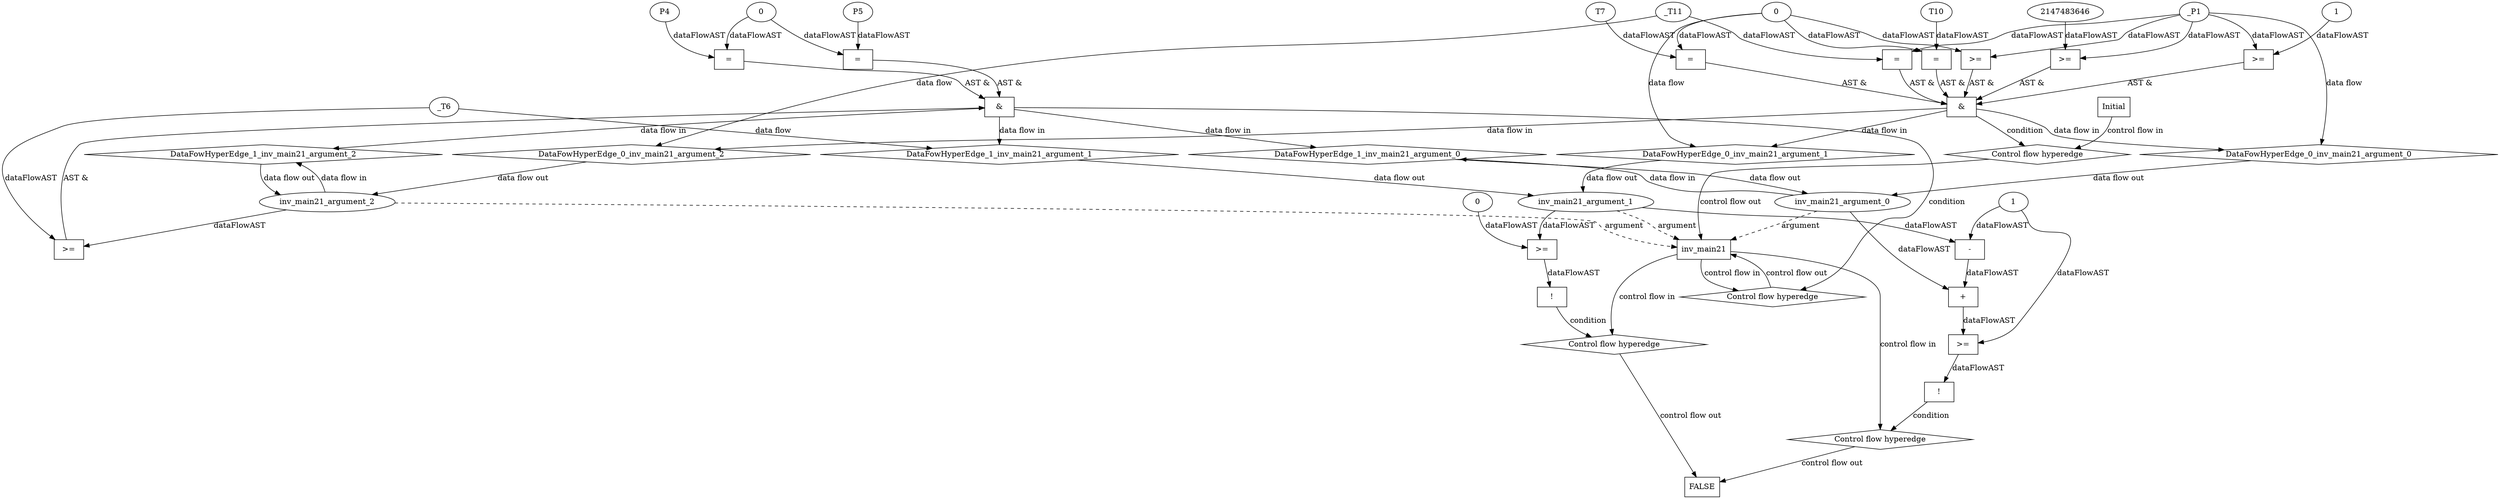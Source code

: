 digraph dag {
"inv_main21" [label="inv_main21" nodeName="inv_main21" class=cfn  shape="rect"];
FALSE [label="FALSE" nodeName=FALSE class=cfn  shape="rect"];
Initial [label="Initial" nodeName=Initial class=cfn  shape="rect"];
ControlFowHyperEdge_0 [label="Control flow hyperedge" nodeName=ControlFowHyperEdge_0 class=controlFlowHyperEdge shape="diamond"];
"Initial" -> ControlFowHyperEdge_0 [label="control flow in"]
ControlFowHyperEdge_0 -> "inv_main21" [label="control flow out"]
ControlFowHyperEdge_1 [label="Control flow hyperedge" nodeName=ControlFowHyperEdge_1 class=controlFlowHyperEdge shape="diamond"];
"inv_main21" -> ControlFowHyperEdge_1 [label="control flow in"]
ControlFowHyperEdge_1 -> "inv_main21" [label="control flow out"]
ControlFowHyperEdge_2 [label="Control flow hyperedge" nodeName=ControlFowHyperEdge_2 class=controlFlowHyperEdge shape="diamond"];
"inv_main21" -> ControlFowHyperEdge_2 [label="control flow in"]
ControlFowHyperEdge_2 -> "FALSE" [label="control flow out"]
ControlFowHyperEdge_3 [label="Control flow hyperedge" nodeName=ControlFowHyperEdge_3 class=controlFlowHyperEdge shape="diamond"];
"inv_main21" -> ControlFowHyperEdge_3 [label="control flow in"]
ControlFowHyperEdge_3 -> "FALSE" [label="control flow out"]
"inv_main21_argument_0" [label="inv_main21_argument_0" nodeName=argument0 class=argument  head="inv_main21" shape="oval"];
"inv_main21_argument_0" -> "inv_main21"[label="argument" style="dashed"]
"inv_main21_argument_1" [label="inv_main21_argument_1" nodeName=argument1 class=argument  head="inv_main21" shape="oval"];
"inv_main21_argument_1" -> "inv_main21"[label="argument" style="dashed"]
"inv_main21_argument_2" [label="inv_main21_argument_2" nodeName=argument2 class=argument  head="inv_main21" shape="oval"];
"inv_main21_argument_2" -> "inv_main21"[label="argument" style="dashed"]

"xxxinv_main21___Initial_0xxx_and" [label="&" nodeName="xxxinv_main21___Initial_0xxx_and" class=Operator shape="rect"];
"xxxinv_main21___Initial_0xxxguard_0_node_0" [label="=" nodeName="xxxinv_main21___Initial_0xxxguard_0_node_0" class=Operator  shape="rect"];
"xxxinv_main21___Initial_0xxxguard_0_node_1" [label="T7" nodeName="xxxinv_main21___Initial_0xxxguard_0_node_1" class=Constant ];
"xxxinv_main21___Initial_0xxxguard_0_node_1" -> "xxxinv_main21___Initial_0xxxguard_0_node_0"[label="dataFlowAST"]
"xxxinv_main21___Initial_0xxxdataFlow1_node_0" -> "xxxinv_main21___Initial_0xxxguard_0_node_0"[label="dataFlowAST"]

"xxxinv_main21___Initial_0xxxguard_0_node_0" -> "xxxinv_main21___Initial_0xxx_and" [label="AST &"];
"xxxinv_main21___Initial_0xxxguard2_node_0" [label="=" nodeName="xxxinv_main21___Initial_0xxxguard2_node_0" class=Operator  shape="rect"];
"xxxinv_main21___Initial_0xxxguard2_node_1" [label="T10" nodeName="xxxinv_main21___Initial_0xxxguard2_node_1" class=Constant ];
"xxxinv_main21___Initial_0xxxguard2_node_1" -> "xxxinv_main21___Initial_0xxxguard2_node_0"[label="dataFlowAST"]
"xxxinv_main21___Initial_0xxxdataFlow1_node_0" -> "xxxinv_main21___Initial_0xxxguard2_node_0"[label="dataFlowAST"]

"xxxinv_main21___Initial_0xxxguard2_node_0" -> "xxxinv_main21___Initial_0xxx_and" [label="AST &"];
"xxxinv_main21___Initial_0xxxguard1_node_0" [label="=" nodeName="xxxinv_main21___Initial_0xxxguard1_node_0" class=Operator  shape="rect"];
"xxxinv_main21___Initial_0xxxdataFlow2_node_0" -> "xxxinv_main21___Initial_0xxxguard1_node_0"[label="dataFlowAST"]
"xxxinv_main21___Initial_0xxxdataFlow_0_node_0" -> "xxxinv_main21___Initial_0xxxguard1_node_0"[label="dataFlowAST"]

"xxxinv_main21___Initial_0xxxguard1_node_0" -> "xxxinv_main21___Initial_0xxx_and" [label="AST &"];
"xxxinv_main21___Initial_0xxxguard4_node_0" [label=">=" nodeName="xxxinv_main21___Initial_0xxxguard4_node_0" class=Operator  shape="rect"];
"xxxinv_main21___Initial_0xxxguard4_node_2" [label="1" nodeName="xxxinv_main21___Initial_0xxxguard4_node_2" class=Literal ];
"xxxinv_main21___Initial_0xxxdataFlow_0_node_0" -> "xxxinv_main21___Initial_0xxxguard4_node_0"[label="dataFlowAST"]
"xxxinv_main21___Initial_0xxxguard4_node_2" -> "xxxinv_main21___Initial_0xxxguard4_node_0"[label="dataFlowAST"]

"xxxinv_main21___Initial_0xxxguard4_node_0" -> "xxxinv_main21___Initial_0xxx_and" [label="AST &"];
"xxxinv_main21___Initial_0xxxguard3_node_0" [label=">=" nodeName="xxxinv_main21___Initial_0xxxguard3_node_0" class=Operator  shape="rect"];
"xxxinv_main21___Initial_0xxxguard3_node_1" [label="2147483646" nodeName="xxxinv_main21___Initial_0xxxguard3_node_1" class=Literal ];
"xxxinv_main21___Initial_0xxxguard3_node_1" -> "xxxinv_main21___Initial_0xxxguard3_node_0"[label="dataFlowAST"]
"xxxinv_main21___Initial_0xxxdataFlow_0_node_0" -> "xxxinv_main21___Initial_0xxxguard3_node_0"[label="dataFlowAST"]

"xxxinv_main21___Initial_0xxxguard3_node_0" -> "xxxinv_main21___Initial_0xxx_and" [label="AST &"];
"xxxinv_main21___Initial_0xxxguard5_node_0" [label=">=" nodeName="xxxinv_main21___Initial_0xxxguard5_node_0" class=Operator  shape="rect"];
"xxxinv_main21___Initial_0xxxdataFlow_0_node_0" -> "xxxinv_main21___Initial_0xxxguard5_node_0"[label="dataFlowAST"]
"xxxinv_main21___Initial_0xxxdataFlow1_node_0" -> "xxxinv_main21___Initial_0xxxguard5_node_0"[label="dataFlowAST"]

"xxxinv_main21___Initial_0xxxguard5_node_0" -> "xxxinv_main21___Initial_0xxx_and" [label="AST &"];
"xxxinv_main21___Initial_0xxx_and" -> "ControlFowHyperEdge_0" [label="condition"];
"xxxinv_main21___Initial_0xxxdataFlow_0_node_0" [label="_P1" nodeName="xxxinv_main21___Initial_0xxxdataFlow_0_node_0" class=Constant ];

"xxxinv_main21___Initial_0xxxdataFlow_0_node_0" -> "DataFowHyperEdge_0_inv_main21_argument_0" [label="data flow"];
"xxxinv_main21___Initial_0xxxdataFlow1_node_0" [label="0" nodeName="xxxinv_main21___Initial_0xxxdataFlow1_node_0" class=Literal ];

"xxxinv_main21___Initial_0xxxdataFlow1_node_0" -> "DataFowHyperEdge_0_inv_main21_argument_1" [label="data flow"];
"xxxinv_main21___Initial_0xxxdataFlow2_node_0" [label="_T11" nodeName="xxxinv_main21___Initial_0xxxdataFlow2_node_0" class=Constant ];

"xxxinv_main21___Initial_0xxxdataFlow2_node_0" -> "DataFowHyperEdge_0_inv_main21_argument_2" [label="data flow"];
"xxxinv_main21___inv_main21_1xxx_and" [label="&" nodeName="xxxinv_main21___inv_main21_1xxx_and" class=Operator shape="rect"];
"xxxinv_main21___inv_main21_1xxxguard_0_node_0" [label=">=" nodeName="xxxinv_main21___inv_main21_1xxxguard_0_node_0" class=Operator  shape="rect"];
"inv_main21_argument_2" -> "xxxinv_main21___inv_main21_1xxxguard_0_node_0"[label="dataFlowAST"]
"xxxinv_main21___inv_main21_1xxxdataFlow_0_node_0" -> "xxxinv_main21___inv_main21_1xxxguard_0_node_0"[label="dataFlowAST"]

"xxxinv_main21___inv_main21_1xxxguard_0_node_0" -> "xxxinv_main21___inv_main21_1xxx_and" [label="AST &"];
"xxxinv_main21___inv_main21_1xxxguard1_node_0" [label="=" nodeName="xxxinv_main21___inv_main21_1xxxguard1_node_0" class=Operator  shape="rect"];
"xxxinv_main21___inv_main21_1xxxguard1_node_1" [label="P4" nodeName="xxxinv_main21___inv_main21_1xxxguard1_node_1" class=Constant ];
"xxxinv_main21___inv_main21_1xxxguard1_node_2" [label="0" nodeName="xxxinv_main21___inv_main21_1xxxguard1_node_2" class=Literal ];
"xxxinv_main21___inv_main21_1xxxguard1_node_1" -> "xxxinv_main21___inv_main21_1xxxguard1_node_0"[label="dataFlowAST"]
"xxxinv_main21___inv_main21_1xxxguard1_node_2" -> "xxxinv_main21___inv_main21_1xxxguard1_node_0"[label="dataFlowAST"]

"xxxinv_main21___inv_main21_1xxxguard1_node_0" -> "xxxinv_main21___inv_main21_1xxx_and" [label="AST &"];
"xxxinv_main21___inv_main21_1xxxguard2_node_0" [label="=" nodeName="xxxinv_main21___inv_main21_1xxxguard2_node_0" class=Operator  shape="rect"];
"xxxinv_main21___inv_main21_1xxxguard2_node_1" [label="P5" nodeName="xxxinv_main21___inv_main21_1xxxguard2_node_1" class=Constant ];
"xxxinv_main21___inv_main21_1xxxguard2_node_1" -> "xxxinv_main21___inv_main21_1xxxguard2_node_0"[label="dataFlowAST"]
"xxxinv_main21___inv_main21_1xxxguard1_node_2" -> "xxxinv_main21___inv_main21_1xxxguard2_node_0"[label="dataFlowAST"]

"xxxinv_main21___inv_main21_1xxxguard2_node_0" -> "xxxinv_main21___inv_main21_1xxx_and" [label="AST &"];
"xxxinv_main21___inv_main21_1xxx_and" -> "ControlFowHyperEdge_1" [label="condition"];
"xxxinv_main21___inv_main21_1xxxdataFlow_0_node_0" [label="_T6" nodeName="xxxinv_main21___inv_main21_1xxxdataFlow_0_node_0" class=Constant ];

"xxxinv_main21___inv_main21_1xxxdataFlow_0_node_0" -> "DataFowHyperEdge_1_inv_main21_argument_1" [label="data flow"];
"xxxFALSE___inv_main21_2xxxguard_0_node_0" [label="!" nodeName="xxxFALSE___inv_main21_2xxxguard_0_node_0" class=Operator shape="rect"];
"xxxFALSE___inv_main21_2xxxguard_0_node_1" [label=">=" nodeName="xxxFALSE___inv_main21_2xxxguard_0_node_1" class=Operator  shape="rect"];
"xxxFALSE___inv_main21_2xxxguard_0_node_3" [label="0" nodeName="xxxFALSE___inv_main21_2xxxguard_0_node_3" class=Literal ];
"xxxFALSE___inv_main21_2xxxguard_0_node_1" -> "xxxFALSE___inv_main21_2xxxguard_0_node_0"[label="dataFlowAST"]
"inv_main21_argument_1" -> "xxxFALSE___inv_main21_2xxxguard_0_node_1"[label="dataFlowAST"]
"xxxFALSE___inv_main21_2xxxguard_0_node_3" -> "xxxFALSE___inv_main21_2xxxguard_0_node_1"[label="dataFlowAST"]

"xxxFALSE___inv_main21_2xxxguard_0_node_0" -> "ControlFowHyperEdge_2" [label="condition"];
"xxxFALSE___inv_main21_3xxxguard_0_node_0" [label="!" nodeName="xxxFALSE___inv_main21_3xxxguard_0_node_0" class=Operator shape="rect"];
"xxxFALSE___inv_main21_3xxxguard_0_node_1" [label=">=" nodeName="xxxFALSE___inv_main21_3xxxguard_0_node_1" class=Operator  shape="rect"];
"xxxFALSE___inv_main21_3xxxguard_0_node_2" [label="+" nodeName="xxxFALSE___inv_main21_3xxxguard_0_node_2" class= Operator shape="rect"];
"xxxFALSE___inv_main21_3xxxguard_0_node_3" [label="-" nodeName="xxxFALSE___inv_main21_3xxxguard_0_node_3" class= Operator shape="rect"];
"xxxFALSE___inv_main21_3xxxguard_0_node_4" [label="1" nodeName="xxxFALSE___inv_main21_3xxxguard_0_node_4" class=Literal ];
"xxxFALSE___inv_main21_3xxxguard_0_node_1" -> "xxxFALSE___inv_main21_3xxxguard_0_node_0"[label="dataFlowAST"]
"xxxFALSE___inv_main21_3xxxguard_0_node_2" -> "xxxFALSE___inv_main21_3xxxguard_0_node_1"[label="dataFlowAST"]
"xxxFALSE___inv_main21_3xxxguard_0_node_4" -> "xxxFALSE___inv_main21_3xxxguard_0_node_1"[label="dataFlowAST"]
"xxxFALSE___inv_main21_3xxxguard_0_node_3" -> "xxxFALSE___inv_main21_3xxxguard_0_node_2"[label="dataFlowAST"]
"inv_main21_argument_0" -> "xxxFALSE___inv_main21_3xxxguard_0_node_2"[label="dataFlowAST"]
"xxxFALSE___inv_main21_3xxxguard_0_node_4" -> "xxxFALSE___inv_main21_3xxxguard_0_node_3"[label="dataFlowAST"]
"inv_main21_argument_1" -> "xxxFALSE___inv_main21_3xxxguard_0_node_3"[label="dataFlowAST"]

"xxxFALSE___inv_main21_3xxxguard_0_node_0" -> "ControlFowHyperEdge_3" [label="condition"];
"DataFowHyperEdge_0_inv_main21_argument_0" [label="DataFowHyperEdge_0_inv_main21_argument_0" nodeName="DataFowHyperEdge_0_inv_main21_argument_0" class=DataFlowHyperedge shape="diamond"];
"DataFowHyperEdge_0_inv_main21_argument_0" -> "inv_main21_argument_0"[label="data flow out"]
"xxxinv_main21___Initial_0xxx_and" -> "DataFowHyperEdge_0_inv_main21_argument_0"[label="data flow in"]
"DataFowHyperEdge_0_inv_main21_argument_1" [label="DataFowHyperEdge_0_inv_main21_argument_1" nodeName="DataFowHyperEdge_0_inv_main21_argument_1" class=DataFlowHyperedge shape="diamond"];
"DataFowHyperEdge_0_inv_main21_argument_1" -> "inv_main21_argument_1"[label="data flow out"]
"xxxinv_main21___Initial_0xxx_and" -> "DataFowHyperEdge_0_inv_main21_argument_1"[label="data flow in"]
"DataFowHyperEdge_0_inv_main21_argument_2" [label="DataFowHyperEdge_0_inv_main21_argument_2" nodeName="DataFowHyperEdge_0_inv_main21_argument_2" class=DataFlowHyperedge shape="diamond"];
"DataFowHyperEdge_0_inv_main21_argument_2" -> "inv_main21_argument_2"[label="data flow out"]
"xxxinv_main21___Initial_0xxx_and" -> "DataFowHyperEdge_0_inv_main21_argument_2"[label="data flow in"]
"DataFowHyperEdge_1_inv_main21_argument_0" [label="DataFowHyperEdge_1_inv_main21_argument_0" nodeName="DataFowHyperEdge_1_inv_main21_argument_0" class=DataFlowHyperedge shape="diamond"];
"DataFowHyperEdge_1_inv_main21_argument_0" -> "inv_main21_argument_0"[label="data flow out"]
"xxxinv_main21___inv_main21_1xxx_and" -> "DataFowHyperEdge_1_inv_main21_argument_0"[label="data flow in"]
"DataFowHyperEdge_1_inv_main21_argument_1" [label="DataFowHyperEdge_1_inv_main21_argument_1" nodeName="DataFowHyperEdge_1_inv_main21_argument_1" class=DataFlowHyperedge shape="diamond"];
"DataFowHyperEdge_1_inv_main21_argument_1" -> "inv_main21_argument_1"[label="data flow out"]
"xxxinv_main21___inv_main21_1xxx_and" -> "DataFowHyperEdge_1_inv_main21_argument_1"[label="data flow in"]
"DataFowHyperEdge_1_inv_main21_argument_2" [label="DataFowHyperEdge_1_inv_main21_argument_2" nodeName="DataFowHyperEdge_1_inv_main21_argument_2" class=DataFlowHyperedge shape="diamond"];
"DataFowHyperEdge_1_inv_main21_argument_2" -> "inv_main21_argument_2"[label="data flow out"]
"xxxinv_main21___inv_main21_1xxx_and" -> "DataFowHyperEdge_1_inv_main21_argument_2"[label="data flow in"]
"inv_main21_argument_0" -> "DataFowHyperEdge_1_inv_main21_argument_0"[label="data flow in"]
"inv_main21_argument_2" -> "DataFowHyperEdge_1_inv_main21_argument_2"[label="data flow in"]




}
